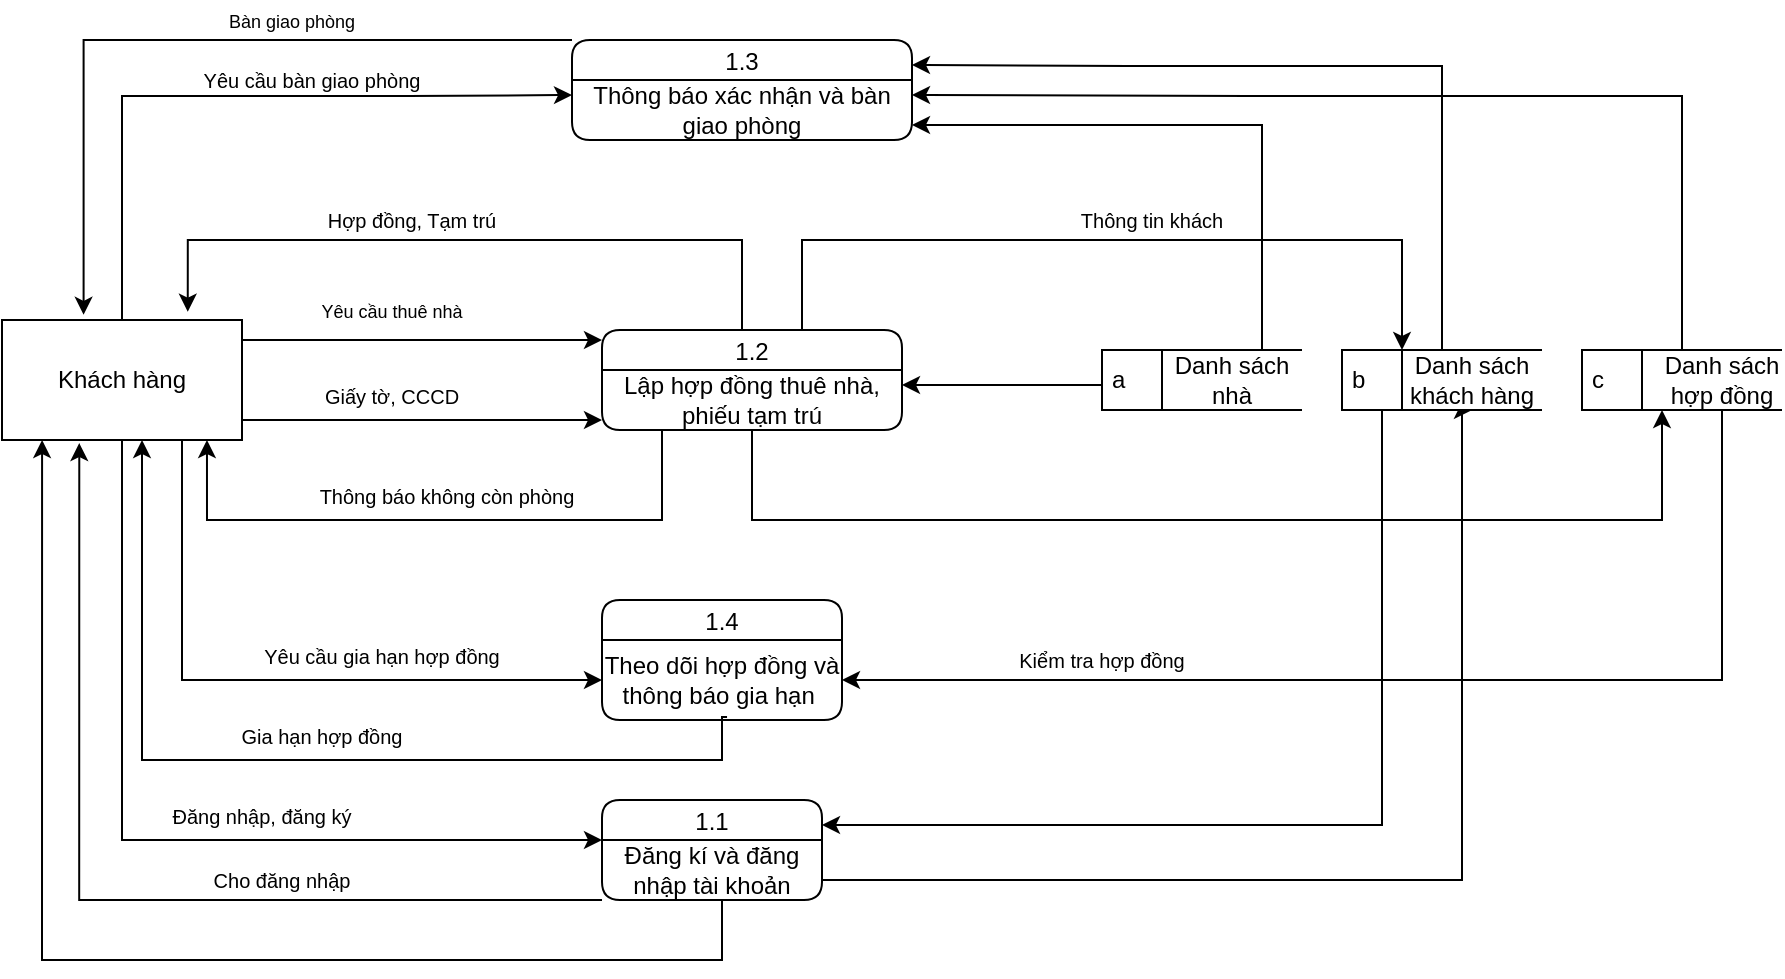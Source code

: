 <mxfile version="24.7.6">
  <diagram name="Page-1" id="Mt0bgplxy29TK5hpBH-r">
    <mxGraphModel dx="880" dy="1534" grid="1" gridSize="10" guides="1" tooltips="1" connect="1" arrows="1" fold="1" page="1" pageScale="1" pageWidth="850" pageHeight="1100" math="0" shadow="0">
      <root>
        <mxCell id="0" />
        <mxCell id="1" parent="0" />
        <mxCell id="23CGely90KWypuvK8jA6-35" style="edgeStyle=orthogonalEdgeStyle;rounded=0;orthogonalLoop=1;jettySize=auto;html=1;" parent="1" source="23CGely90KWypuvK8jA6-1" target="23CGely90KWypuvK8jA6-11" edge="1">
          <mxGeometry relative="1" as="geometry">
            <mxPoint x="320" y="70" as="targetPoint" />
            <Array as="points">
              <mxPoint x="290" y="70" />
              <mxPoint x="290" y="70" />
            </Array>
          </mxGeometry>
        </mxCell>
        <mxCell id="23CGely90KWypuvK8jA6-43" style="edgeStyle=orthogonalEdgeStyle;rounded=0;orthogonalLoop=1;jettySize=auto;html=1;entryX=0;entryY=0.5;entryDx=0;entryDy=0;" parent="1" source="23CGely90KWypuvK8jA6-1" target="23CGely90KWypuvK8jA6-5" edge="1">
          <mxGeometry relative="1" as="geometry">
            <mxPoint x="150" y="210" as="targetPoint" />
            <Array as="points">
              <mxPoint x="120" y="200" />
            </Array>
          </mxGeometry>
        </mxCell>
        <mxCell id="23CGely90KWypuvK8jA6-52" style="edgeStyle=orthogonalEdgeStyle;rounded=0;orthogonalLoop=1;jettySize=auto;html=1;entryX=0;entryY=0;entryDx=0;entryDy=0;" parent="1" source="23CGely90KWypuvK8jA6-1" edge="1">
          <mxGeometry relative="1" as="geometry">
            <mxPoint x="330" y="280" as="targetPoint" />
            <Array as="points">
              <mxPoint x="90" y="280" />
            </Array>
          </mxGeometry>
        </mxCell>
        <mxCell id="23CGely90KWypuvK8jA6-72" style="edgeStyle=orthogonalEdgeStyle;rounded=0;orthogonalLoop=1;jettySize=auto;html=1;entryX=0;entryY=0.25;entryDx=0;entryDy=0;" parent="1" source="23CGely90KWypuvK8jA6-1" target="23CGely90KWypuvK8jA6-9" edge="1">
          <mxGeometry relative="1" as="geometry">
            <mxPoint x="90" y="-100" as="targetPoint" />
            <Array as="points">
              <mxPoint x="90" y="-92" />
              <mxPoint x="233" y="-92" />
            </Array>
          </mxGeometry>
        </mxCell>
        <mxCell id="MvqgQ1poG5gPwRP9fCwn-2" style="edgeStyle=orthogonalEdgeStyle;rounded=0;orthogonalLoop=1;jettySize=auto;html=1;" parent="1" source="23CGely90KWypuvK8jA6-1" target="23CGely90KWypuvK8jA6-10" edge="1">
          <mxGeometry relative="1" as="geometry">
            <Array as="points">
              <mxPoint x="250" y="30" />
              <mxPoint x="250" y="30" />
            </Array>
          </mxGeometry>
        </mxCell>
        <mxCell id="23CGely90KWypuvK8jA6-1" value="Khách hàng" style="rounded=0;whiteSpace=wrap;html=1;" parent="1" vertex="1">
          <mxGeometry x="30" y="20" width="120" height="60" as="geometry" />
        </mxCell>
        <mxCell id="23CGely90KWypuvK8jA6-4" value="1.4" style="swimlane;fontStyle=0;childLayout=stackLayout;horizontal=1;startSize=20;fillColor=#ffffff;horizontalStack=0;resizeParent=1;resizeParentMax=0;resizeLast=0;collapsible=0;marginBottom=0;swimlaneFillColor=#ffffff;rounded=1;shadow=0;swimlaneLine=1;rotation=0;" parent="1" vertex="1">
          <mxGeometry x="330" y="160" width="120" height="60" as="geometry" />
        </mxCell>
        <mxCell id="23CGely90KWypuvK8jA6-5" value="Theo dõi hợp đồng và thông báo gia hạn&amp;nbsp;" style="text;html=1;align=center;verticalAlign=middle;whiteSpace=wrap;rounded=0;" parent="23CGely90KWypuvK8jA6-4" vertex="1">
          <mxGeometry y="20" width="120" height="40" as="geometry" />
        </mxCell>
        <mxCell id="eYSj_euJ29Wh_YkYOU1f-24" style="edgeStyle=orthogonalEdgeStyle;rounded=0;orthogonalLoop=1;jettySize=auto;html=1;entryX=0.5;entryY=1;entryDx=0;entryDy=0;" edge="1" parent="1" source="23CGely90KWypuvK8jA6-6" target="23CGely90KWypuvK8jA6-19">
          <mxGeometry relative="1" as="geometry">
            <Array as="points">
              <mxPoint x="760" y="300" />
              <mxPoint x="760" y="65" />
            </Array>
          </mxGeometry>
        </mxCell>
        <mxCell id="23CGely90KWypuvK8jA6-6" value="1.1" style="swimlane;fontStyle=0;childLayout=stackLayout;horizontal=1;startSize=20;fillColor=#ffffff;horizontalStack=0;resizeParent=1;resizeParentMax=0;resizeLast=0;collapsible=0;marginBottom=0;swimlaneFillColor=#ffffff;rounded=1;shadow=0;swimlaneLine=1;rotation=0;" parent="1" vertex="1">
          <mxGeometry x="330" y="260" width="110" height="50" as="geometry" />
        </mxCell>
        <mxCell id="23CGely90KWypuvK8jA6-7" value="Đăng kí và đăng nhập tài khoản" style="text;html=1;align=center;verticalAlign=middle;whiteSpace=wrap;rounded=0;" parent="23CGely90KWypuvK8jA6-6" vertex="1">
          <mxGeometry y="20" width="110" height="30" as="geometry" />
        </mxCell>
        <mxCell id="23CGely90KWypuvK8jA6-84" style="edgeStyle=orthogonalEdgeStyle;rounded=0;orthogonalLoop=1;jettySize=auto;html=1;entryX=0.34;entryY=-0.043;entryDx=0;entryDy=0;entryPerimeter=0;" parent="1" source="23CGely90KWypuvK8jA6-8" target="23CGely90KWypuvK8jA6-1" edge="1">
          <mxGeometry relative="1" as="geometry">
            <mxPoint x="60" y="10" as="targetPoint" />
            <Array as="points">
              <mxPoint x="71" y="-120" />
            </Array>
          </mxGeometry>
        </mxCell>
        <mxCell id="23CGely90KWypuvK8jA6-8" value="1.3" style="swimlane;fontStyle=0;childLayout=stackLayout;horizontal=1;startSize=20;fillColor=#ffffff;horizontalStack=0;resizeParent=1;resizeParentMax=0;resizeLast=0;collapsible=0;marginBottom=0;swimlaneFillColor=#ffffff;rounded=1;shadow=0;swimlaneLine=1;rotation=0;" parent="1" vertex="1">
          <mxGeometry x="315" y="-120" width="170" height="50" as="geometry" />
        </mxCell>
        <mxCell id="23CGely90KWypuvK8jA6-9" value="Thông báo xác nhận và bàn giao phòng" style="text;html=1;align=center;verticalAlign=middle;whiteSpace=wrap;rounded=0;" parent="23CGely90KWypuvK8jA6-8" vertex="1">
          <mxGeometry y="20" width="170" height="30" as="geometry" />
        </mxCell>
        <mxCell id="23CGely90KWypuvK8jA6-34" style="edgeStyle=orthogonalEdgeStyle;rounded=0;orthogonalLoop=1;jettySize=auto;html=1;entryX=0.774;entryY=-0.069;entryDx=0;entryDy=0;entryPerimeter=0;" parent="1" source="23CGely90KWypuvK8jA6-10" target="23CGely90KWypuvK8jA6-1" edge="1">
          <mxGeometry relative="1" as="geometry">
            <mxPoint x="120" y="-20" as="targetPoint" />
            <Array as="points">
              <mxPoint x="400" y="-20" />
              <mxPoint x="123" y="-20" />
            </Array>
          </mxGeometry>
        </mxCell>
        <mxCell id="eYSj_euJ29Wh_YkYOU1f-27" style="edgeStyle=orthogonalEdgeStyle;rounded=0;orthogonalLoop=1;jettySize=auto;html=1;entryX=0;entryY=1;entryDx=0;entryDy=0;" edge="1" parent="1" source="23CGely90KWypuvK8jA6-10" target="23CGely90KWypuvK8jA6-20">
          <mxGeometry relative="1" as="geometry">
            <Array as="points">
              <mxPoint x="405" y="120" />
              <mxPoint x="860" y="120" />
            </Array>
          </mxGeometry>
        </mxCell>
        <mxCell id="eYSj_euJ29Wh_YkYOU1f-28" style="edgeStyle=orthogonalEdgeStyle;rounded=0;orthogonalLoop=1;jettySize=auto;html=1;entryX=0;entryY=0;entryDx=0;entryDy=0;" edge="1" parent="1" source="23CGely90KWypuvK8jA6-10" target="23CGely90KWypuvK8jA6-19">
          <mxGeometry relative="1" as="geometry">
            <Array as="points">
              <mxPoint x="430" y="-20" />
              <mxPoint x="730" y="-20" />
            </Array>
          </mxGeometry>
        </mxCell>
        <mxCell id="23CGely90KWypuvK8jA6-10" value="1.2" style="swimlane;fontStyle=0;childLayout=stackLayout;horizontal=1;startSize=20;fillColor=#ffffff;horizontalStack=0;resizeParent=1;resizeParentMax=0;resizeLast=0;collapsible=0;marginBottom=0;swimlaneFillColor=#ffffff;rounded=1;shadow=0;swimlaneLine=1;rotation=0;" parent="1" vertex="1">
          <mxGeometry x="330" y="25" width="150" height="50" as="geometry" />
        </mxCell>
        <mxCell id="23CGely90KWypuvK8jA6-38" style="edgeStyle=orthogonalEdgeStyle;rounded=0;orthogonalLoop=1;jettySize=auto;html=1;exitX=0;exitY=0;exitDx=0;exitDy=0;" parent="23CGely90KWypuvK8jA6-10" source="23CGely90KWypuvK8jA6-11" edge="1">
          <mxGeometry relative="1" as="geometry">
            <mxPoint x="-0.143" y="20.286" as="targetPoint" />
          </mxGeometry>
        </mxCell>
        <mxCell id="23CGely90KWypuvK8jA6-11" value="Lập hợp đồng thuê nhà, phiếu tạm trú" style="text;html=1;align=center;verticalAlign=middle;whiteSpace=wrap;rounded=0;" parent="23CGely90KWypuvK8jA6-10" vertex="1">
          <mxGeometry y="20" width="150" height="30" as="geometry" />
        </mxCell>
        <mxCell id="eYSj_euJ29Wh_YkYOU1f-16" style="edgeStyle=orthogonalEdgeStyle;rounded=0;orthogonalLoop=1;jettySize=auto;html=1;entryX=1;entryY=0.25;entryDx=0;entryDy=0;" edge="1" parent="1" source="23CGely90KWypuvK8jA6-15" target="23CGely90KWypuvK8jA6-11">
          <mxGeometry relative="1" as="geometry">
            <Array as="points">
              <mxPoint x="530" y="53" />
            </Array>
          </mxGeometry>
        </mxCell>
        <mxCell id="eYSj_euJ29Wh_YkYOU1f-30" style="edgeStyle=orthogonalEdgeStyle;rounded=0;orthogonalLoop=1;jettySize=auto;html=1;entryX=1;entryY=0.75;entryDx=0;entryDy=0;" edge="1" parent="1" source="23CGely90KWypuvK8jA6-15" target="23CGely90KWypuvK8jA6-9">
          <mxGeometry relative="1" as="geometry">
            <Array as="points">
              <mxPoint x="660" y="-77" />
            </Array>
          </mxGeometry>
        </mxCell>
        <mxCell id="23CGely90KWypuvK8jA6-15" value="a" style="html=1;dashed=0;whiteSpace=wrap;shape=mxgraph.dfd.dataStoreID;align=left;spacingLeft=3;points=[[0,0],[0.5,0],[1,0],[0,0.5],[1,0.5],[0,1],[0.5,1],[1,1]];" parent="1" vertex="1">
          <mxGeometry x="580" y="35" width="100" height="30" as="geometry" />
        </mxCell>
        <mxCell id="eYSj_euJ29Wh_YkYOU1f-21" style="edgeStyle=orthogonalEdgeStyle;rounded=0;orthogonalLoop=1;jettySize=auto;html=1;entryX=1;entryY=0.25;entryDx=0;entryDy=0;" edge="1" parent="1" source="23CGely90KWypuvK8jA6-16" target="23CGely90KWypuvK8jA6-8">
          <mxGeometry relative="1" as="geometry">
            <Array as="points">
              <mxPoint x="750" y="-107" />
              <mxPoint x="593" y="-107" />
            </Array>
          </mxGeometry>
        </mxCell>
        <mxCell id="eYSj_euJ29Wh_YkYOU1f-26" style="edgeStyle=orthogonalEdgeStyle;rounded=0;orthogonalLoop=1;jettySize=auto;html=1;entryX=1;entryY=0.25;entryDx=0;entryDy=0;" edge="1" parent="1" source="23CGely90KWypuvK8jA6-16" target="23CGely90KWypuvK8jA6-6">
          <mxGeometry relative="1" as="geometry">
            <Array as="points">
              <mxPoint x="720" y="273" />
            </Array>
          </mxGeometry>
        </mxCell>
        <mxCell id="23CGely90KWypuvK8jA6-16" value="b" style="html=1;dashed=0;whiteSpace=wrap;shape=mxgraph.dfd.dataStoreID;align=left;spacingLeft=3;points=[[0,0],[0.5,0],[1,0],[0,0.5],[1,0.5],[0,1],[0.5,1],[1,1]];" parent="1" vertex="1">
          <mxGeometry x="700" y="35" width="100" height="30" as="geometry" />
        </mxCell>
        <mxCell id="eYSj_euJ29Wh_YkYOU1f-19" style="edgeStyle=orthogonalEdgeStyle;rounded=0;orthogonalLoop=1;jettySize=auto;html=1;entryX=1;entryY=0.5;entryDx=0;entryDy=0;" edge="1" parent="1" source="23CGely90KWypuvK8jA6-17" target="23CGely90KWypuvK8jA6-5">
          <mxGeometry relative="1" as="geometry">
            <Array as="points">
              <mxPoint x="890" y="200" />
            </Array>
          </mxGeometry>
        </mxCell>
        <mxCell id="eYSj_euJ29Wh_YkYOU1f-20" style="edgeStyle=orthogonalEdgeStyle;rounded=0;orthogonalLoop=1;jettySize=auto;html=1;entryX=1;entryY=0.25;entryDx=0;entryDy=0;" edge="1" parent="1" source="23CGely90KWypuvK8jA6-17" target="23CGely90KWypuvK8jA6-9">
          <mxGeometry relative="1" as="geometry">
            <Array as="points">
              <mxPoint x="870" y="-92" />
              <mxPoint x="653" y="-92" />
            </Array>
          </mxGeometry>
        </mxCell>
        <mxCell id="23CGely90KWypuvK8jA6-17" value="c" style="html=1;dashed=0;whiteSpace=wrap;shape=mxgraph.dfd.dataStoreID;align=left;spacingLeft=3;points=[[0,0],[0.5,0],[1,0],[0,0.5],[1,0.5],[0,1],[0.5,1],[1,1]];" parent="1" vertex="1">
          <mxGeometry x="820" y="35" width="100" height="30" as="geometry" />
        </mxCell>
        <mxCell id="23CGely90KWypuvK8jA6-18" value="Danh sách nhà" style="text;html=1;align=center;verticalAlign=middle;whiteSpace=wrap;rounded=0;" parent="1" vertex="1">
          <mxGeometry x="610" y="35" width="70" height="30" as="geometry" />
        </mxCell>
        <mxCell id="23CGely90KWypuvK8jA6-19" value="Danh sách khách hàng" style="text;html=1;align=center;verticalAlign=middle;whiteSpace=wrap;rounded=0;" parent="1" vertex="1">
          <mxGeometry x="730" y="35" width="70" height="30" as="geometry" />
        </mxCell>
        <mxCell id="23CGely90KWypuvK8jA6-20" value="Danh sách hợp đồng" style="text;html=1;align=center;verticalAlign=middle;whiteSpace=wrap;rounded=0;" parent="1" vertex="1">
          <mxGeometry x="860" y="35" width="60" height="30" as="geometry" />
        </mxCell>
        <mxCell id="23CGely90KWypuvK8jA6-22" value="&lt;span style=&quot;font-size: 9px;&quot;&gt;Yêu cầu thuê nhà&lt;/span&gt;" style="text;html=1;align=center;verticalAlign=middle;whiteSpace=wrap;rounded=0;" parent="1" vertex="1">
          <mxGeometry x="160" y="10" width="130" height="10" as="geometry" />
        </mxCell>
        <mxCell id="23CGely90KWypuvK8jA6-32" style="edgeStyle=orthogonalEdgeStyle;rounded=0;orthogonalLoop=1;jettySize=auto;html=1;entryX=0.854;entryY=1;entryDx=0;entryDy=0;entryPerimeter=0;" parent="1" source="23CGely90KWypuvK8jA6-11" target="23CGely90KWypuvK8jA6-1" edge="1">
          <mxGeometry relative="1" as="geometry">
            <mxPoint x="130" y="120" as="targetPoint" />
            <Array as="points">
              <mxPoint x="360" y="120" />
              <mxPoint x="133" y="120" />
            </Array>
          </mxGeometry>
        </mxCell>
        <mxCell id="23CGely90KWypuvK8jA6-33" value="&lt;font style=&quot;font-size: 10px;&quot;&gt;Thông báo không còn phòng&lt;/font&gt;" style="text;html=1;align=center;verticalAlign=middle;whiteSpace=wrap;rounded=0;" parent="1" vertex="1">
          <mxGeometry x="185" y="95" width="135" height="25" as="geometry" />
        </mxCell>
        <mxCell id="23CGely90KWypuvK8jA6-39" value="&lt;font size=&quot;1&quot;&gt;Giấy tờ, CCCD&lt;/font&gt;" style="text;html=1;align=center;verticalAlign=middle;whiteSpace=wrap;rounded=0;" parent="1" vertex="1">
          <mxGeometry x="160" y="50" width="130" height="15" as="geometry" />
        </mxCell>
        <mxCell id="23CGely90KWypuvK8jA6-40" value="&lt;font size=&quot;1&quot;&gt;Hợp đồng, Tạm trú&lt;/font&gt;" style="text;html=1;align=center;verticalAlign=middle;whiteSpace=wrap;rounded=0;" parent="1" vertex="1">
          <mxGeometry x="170" y="-40" width="130" height="20" as="geometry" />
        </mxCell>
        <mxCell id="23CGely90KWypuvK8jA6-45" value="&lt;font style=&quot;font-size: 10px;&quot;&gt;Yêu cầu gia hạn hợp đồng&lt;/font&gt;" style="text;html=1;align=center;verticalAlign=middle;whiteSpace=wrap;rounded=0;" parent="1" vertex="1">
          <mxGeometry x="160" y="180" width="120" height="15" as="geometry" />
        </mxCell>
        <mxCell id="23CGely90KWypuvK8jA6-46" value="&lt;font size=&quot;1&quot;&gt;Kiểm tra hợp đồng&lt;/font&gt;" style="text;html=1;align=center;verticalAlign=middle;whiteSpace=wrap;rounded=0;" parent="1" vertex="1">
          <mxGeometry x="520" y="177.5" width="120" height="25" as="geometry" />
        </mxCell>
        <mxCell id="23CGely90KWypuvK8jA6-49" style="edgeStyle=orthogonalEdgeStyle;rounded=0;orthogonalLoop=1;jettySize=auto;html=1;entryX=0.308;entryY=1.04;entryDx=0;entryDy=0;entryPerimeter=0;exitX=0.521;exitY=0.963;exitDx=0;exitDy=0;exitPerimeter=0;" parent="1" source="23CGely90KWypuvK8jA6-5" edge="1">
          <mxGeometry relative="1" as="geometry">
            <mxPoint x="100.0" y="80.0" as="targetPoint" />
            <mxPoint x="423.04" y="217.6" as="sourcePoint" />
            <Array as="points">
              <mxPoint x="390" y="219" />
              <mxPoint x="390" y="240" />
              <mxPoint x="100" y="240" />
            </Array>
          </mxGeometry>
        </mxCell>
        <mxCell id="23CGely90KWypuvK8jA6-50" value="&lt;font size=&quot;1&quot;&gt;Gia hạn hợp đồng&lt;/font&gt;" style="text;html=1;align=center;verticalAlign=middle;whiteSpace=wrap;rounded=0;" parent="1" vertex="1">
          <mxGeometry x="130" y="220" width="120" height="15" as="geometry" />
        </mxCell>
        <mxCell id="23CGely90KWypuvK8jA6-53" value="&lt;font size=&quot;1&quot;&gt;Đăng nhập, đăng ký&lt;/font&gt;" style="text;html=1;align=center;verticalAlign=middle;whiteSpace=wrap;rounded=0;" parent="1" vertex="1">
          <mxGeometry x="100" y="260" width="120" height="15" as="geometry" />
        </mxCell>
        <mxCell id="23CGely90KWypuvK8jA6-55" value="&lt;font style=&quot;font-size: 10px;&quot;&gt;Thông tin khách&lt;/font&gt;" style="text;html=1;align=center;verticalAlign=middle;whiteSpace=wrap;rounded=0;" parent="1" vertex="1">
          <mxGeometry x="550" y="-40" width="110" height="20" as="geometry" />
        </mxCell>
        <mxCell id="23CGely90KWypuvK8jA6-62" style="edgeStyle=orthogonalEdgeStyle;rounded=0;orthogonalLoop=1;jettySize=auto;html=1;entryX=0.322;entryY=1.026;entryDx=0;entryDy=0;entryPerimeter=0;" parent="1" source="23CGely90KWypuvK8jA6-7" target="23CGely90KWypuvK8jA6-1" edge="1">
          <mxGeometry relative="1" as="geometry">
            <mxPoint x="70" y="295" as="targetPoint" />
            <Array as="points">
              <mxPoint x="69" y="310" />
            </Array>
          </mxGeometry>
        </mxCell>
        <mxCell id="23CGely90KWypuvK8jA6-64" value="&lt;font size=&quot;1&quot;&gt;Cho đăng nhập&lt;/font&gt;" style="text;html=1;align=center;verticalAlign=middle;whiteSpace=wrap;rounded=0;" parent="1" vertex="1">
          <mxGeometry x="110" y="290" width="120" height="20" as="geometry" />
        </mxCell>
        <mxCell id="23CGely90KWypuvK8jA6-67" style="edgeStyle=orthogonalEdgeStyle;rounded=0;orthogonalLoop=1;jettySize=auto;html=1;entryX=0.167;entryY=1;entryDx=0;entryDy=0;entryPerimeter=0;" parent="1" source="23CGely90KWypuvK8jA6-7" target="23CGely90KWypuvK8jA6-1" edge="1">
          <mxGeometry relative="1" as="geometry">
            <mxPoint x="50" y="110" as="targetPoint" />
            <Array as="points">
              <mxPoint x="390" y="340" />
              <mxPoint x="50" y="340" />
            </Array>
          </mxGeometry>
        </mxCell>
        <mxCell id="23CGely90KWypuvK8jA6-73" value="&lt;font size=&quot;1&quot;&gt;Yêu cầu bàn giao phòng&lt;/font&gt;" style="text;html=1;align=center;verticalAlign=middle;whiteSpace=wrap;rounded=0;" parent="1" vertex="1">
          <mxGeometry x="120" y="-110" width="130" height="20" as="geometry" />
        </mxCell>
        <mxCell id="23CGely90KWypuvK8jA6-85" value="&lt;font style=&quot;font-size: 9px;&quot;&gt;Bàn giao phòng&lt;/font&gt;" style="text;html=1;align=center;verticalAlign=middle;whiteSpace=wrap;rounded=0;" parent="1" vertex="1">
          <mxGeometry x="110" y="-140" width="130" height="20" as="geometry" />
        </mxCell>
      </root>
    </mxGraphModel>
  </diagram>
</mxfile>
